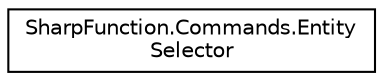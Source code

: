 digraph "Graphical Class Hierarchy"
{
 // LATEX_PDF_SIZE
  edge [fontname="Helvetica",fontsize="10",labelfontname="Helvetica",labelfontsize="10"];
  node [fontname="Helvetica",fontsize="10",shape=record];
  rankdir="LR";
  Node0 [label="SharpFunction.Commands.Entity\lSelector",height=0.2,width=0.4,color="black", fillcolor="white", style="filled",URL="$struct_sharp_function_1_1_commands_1_1_entity_selector.html",tooltip="Represents a selector for entities with it's parameters"];
}
